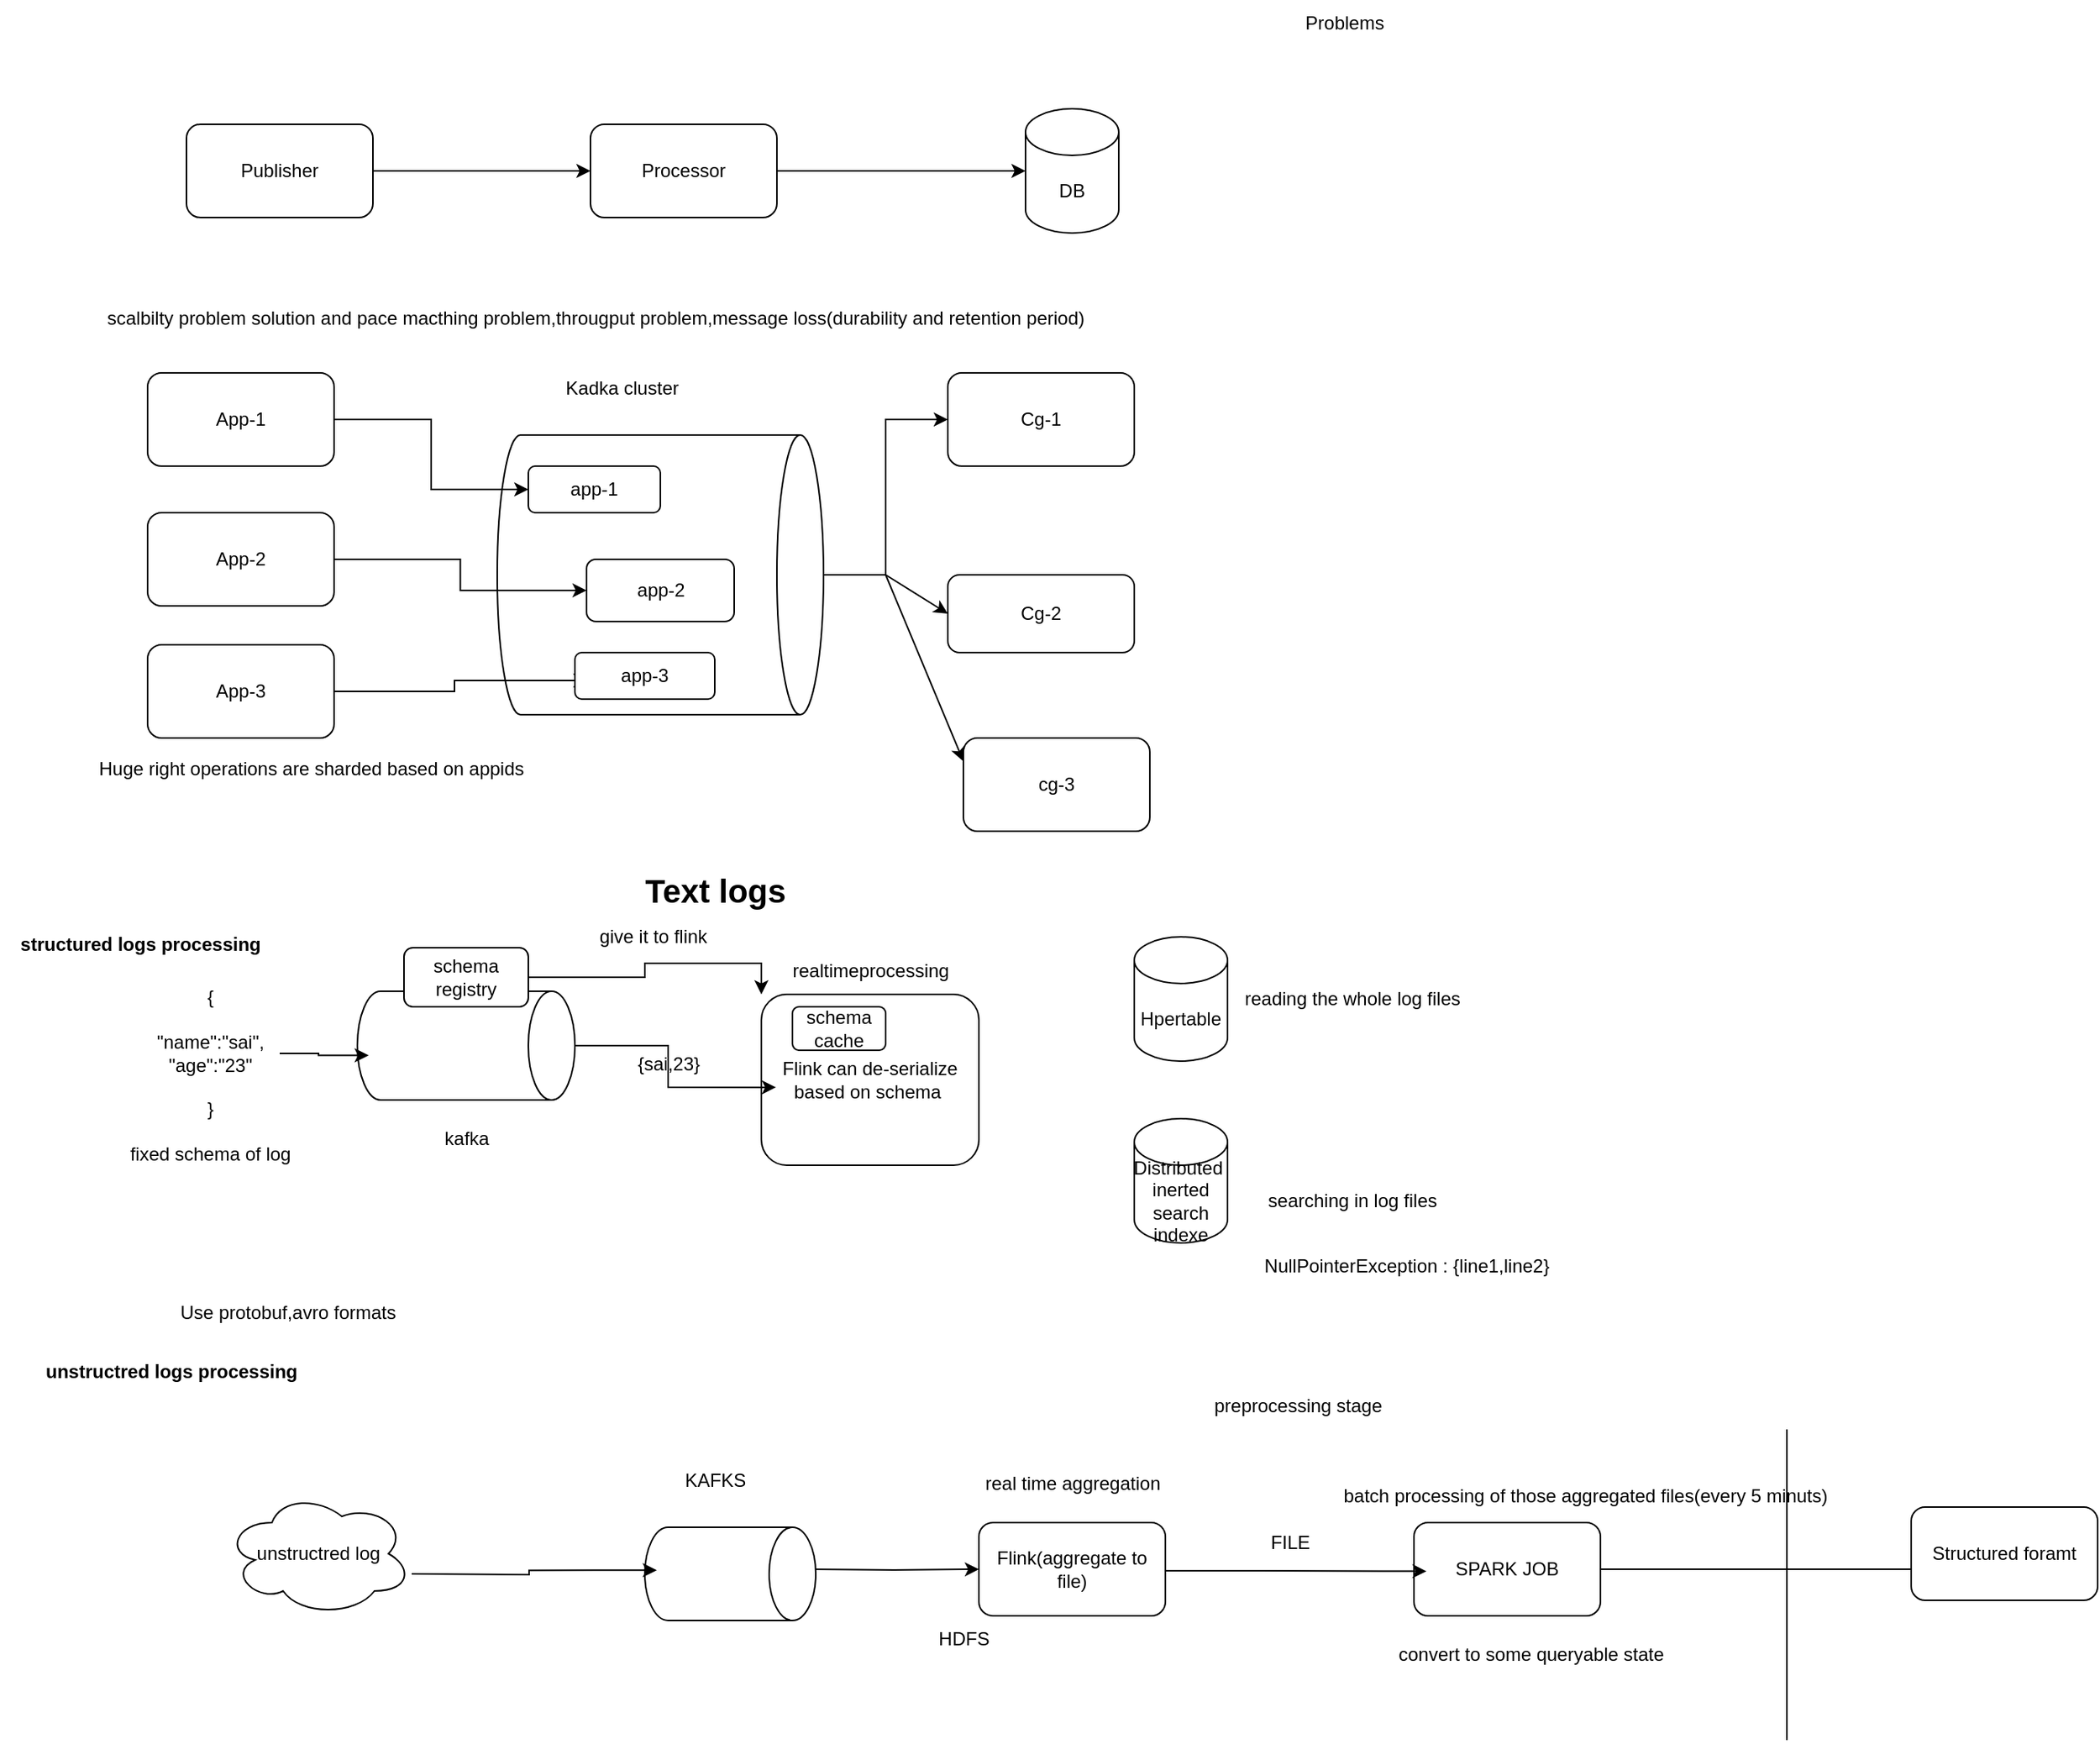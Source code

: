 <mxfile version="26.0.5">
  <diagram name="Page-1" id="fbrGblQ0Jxa6JTfF2wjv">
    <mxGraphModel dx="3094" dy="412" grid="1" gridSize="10" guides="1" tooltips="1" connect="1" arrows="1" fold="1" page="1" pageScale="1" pageWidth="2300" pageHeight="2300" math="0" shadow="0">
      <root>
        <mxCell id="0" />
        <mxCell id="1" parent="0" />
        <mxCell id="SqJxspUXISPDHeBOHrzl-10" value="" style="shape=cylinder3;whiteSpace=wrap;html=1;boundedLbl=1;backgroundOutline=1;size=15;rotation=90;" vertex="1" parent="1">
          <mxGeometry x="315" y="305" width="180" height="210" as="geometry" />
        </mxCell>
        <mxCell id="SqJxspUXISPDHeBOHrzl-1" value="Processor" style="rounded=1;whiteSpace=wrap;html=1;" vertex="1" parent="1">
          <mxGeometry x="360" y="120" width="120" height="60" as="geometry" />
        </mxCell>
        <mxCell id="SqJxspUXISPDHeBOHrzl-4" style="edgeStyle=orthogonalEdgeStyle;rounded=0;orthogonalLoop=1;jettySize=auto;html=1;entryX=0;entryY=0.5;entryDx=0;entryDy=0;" edge="1" parent="1" source="SqJxspUXISPDHeBOHrzl-2" target="SqJxspUXISPDHeBOHrzl-1">
          <mxGeometry relative="1" as="geometry" />
        </mxCell>
        <mxCell id="SqJxspUXISPDHeBOHrzl-2" value="Publisher" style="rounded=1;whiteSpace=wrap;html=1;" vertex="1" parent="1">
          <mxGeometry x="100" y="120" width="120" height="60" as="geometry" />
        </mxCell>
        <mxCell id="SqJxspUXISPDHeBOHrzl-3" value="DB" style="shape=cylinder3;whiteSpace=wrap;html=1;boundedLbl=1;backgroundOutline=1;size=15;" vertex="1" parent="1">
          <mxGeometry x="640" y="110" width="60" height="80" as="geometry" />
        </mxCell>
        <mxCell id="SqJxspUXISPDHeBOHrzl-5" style="edgeStyle=orthogonalEdgeStyle;rounded=0;orthogonalLoop=1;jettySize=auto;html=1;entryX=0;entryY=0.5;entryDx=0;entryDy=0;entryPerimeter=0;" edge="1" parent="1" source="SqJxspUXISPDHeBOHrzl-1" target="SqJxspUXISPDHeBOHrzl-3">
          <mxGeometry relative="1" as="geometry" />
        </mxCell>
        <mxCell id="SqJxspUXISPDHeBOHrzl-6" value="Problems" style="text;html=1;align=center;verticalAlign=middle;resizable=0;points=[];autosize=1;strokeColor=none;fillColor=none;" vertex="1" parent="1">
          <mxGeometry x="810" y="40" width="70" height="30" as="geometry" />
        </mxCell>
        <mxCell id="SqJxspUXISPDHeBOHrzl-21" style="edgeStyle=orthogonalEdgeStyle;rounded=0;orthogonalLoop=1;jettySize=auto;html=1;" edge="1" parent="1" source="SqJxspUXISPDHeBOHrzl-7" target="SqJxspUXISPDHeBOHrzl-11">
          <mxGeometry relative="1" as="geometry" />
        </mxCell>
        <mxCell id="SqJxspUXISPDHeBOHrzl-7" value="App-1" style="rounded=1;whiteSpace=wrap;html=1;" vertex="1" parent="1">
          <mxGeometry x="75" y="280" width="120" height="60" as="geometry" />
        </mxCell>
        <mxCell id="SqJxspUXISPDHeBOHrzl-19" style="edgeStyle=orthogonalEdgeStyle;rounded=0;orthogonalLoop=1;jettySize=auto;html=1;entryX=0;entryY=0.5;entryDx=0;entryDy=0;" edge="1" parent="1" source="SqJxspUXISPDHeBOHrzl-8" target="SqJxspUXISPDHeBOHrzl-16">
          <mxGeometry relative="1" as="geometry" />
        </mxCell>
        <mxCell id="SqJxspUXISPDHeBOHrzl-8" value="App-2" style="rounded=1;whiteSpace=wrap;html=1;" vertex="1" parent="1">
          <mxGeometry x="75" y="370" width="120" height="60" as="geometry" />
        </mxCell>
        <mxCell id="SqJxspUXISPDHeBOHrzl-20" style="edgeStyle=orthogonalEdgeStyle;rounded=0;orthogonalLoop=1;jettySize=auto;html=1;entryX=0.089;entryY=0.6;entryDx=0;entryDy=0;entryPerimeter=0;" edge="1" parent="1" source="SqJxspUXISPDHeBOHrzl-9" target="SqJxspUXISPDHeBOHrzl-13">
          <mxGeometry relative="1" as="geometry">
            <mxPoint x="270" y="480" as="targetPoint" />
          </mxGeometry>
        </mxCell>
        <mxCell id="SqJxspUXISPDHeBOHrzl-9" value="App-3" style="rounded=1;whiteSpace=wrap;html=1;" vertex="1" parent="1">
          <mxGeometry x="75" y="455" width="120" height="60" as="geometry" />
        </mxCell>
        <mxCell id="SqJxspUXISPDHeBOHrzl-22" style="edgeStyle=orthogonalEdgeStyle;rounded=0;orthogonalLoop=1;jettySize=auto;html=1;" edge="1" parent="1" source="SqJxspUXISPDHeBOHrzl-10" target="SqJxspUXISPDHeBOHrzl-15">
          <mxGeometry relative="1" as="geometry" />
        </mxCell>
        <mxCell id="SqJxspUXISPDHeBOHrzl-11" value="app-1" style="rounded=1;whiteSpace=wrap;html=1;" vertex="1" parent="1">
          <mxGeometry x="320" y="340" width="85" height="30" as="geometry" />
        </mxCell>
        <mxCell id="SqJxspUXISPDHeBOHrzl-12" value="Cg-2" style="rounded=1;whiteSpace=wrap;html=1;" vertex="1" parent="1">
          <mxGeometry x="590" y="410" width="120" height="50" as="geometry" />
        </mxCell>
        <mxCell id="SqJxspUXISPDHeBOHrzl-13" value="app-3" style="rounded=1;whiteSpace=wrap;html=1;" vertex="1" parent="1">
          <mxGeometry x="350" y="460" width="90" height="30" as="geometry" />
        </mxCell>
        <mxCell id="SqJxspUXISPDHeBOHrzl-14" value="Kadka cluster" style="text;html=1;align=center;verticalAlign=middle;resizable=0;points=[];autosize=1;strokeColor=none;fillColor=none;" vertex="1" parent="1">
          <mxGeometry x="330" y="275" width="100" height="30" as="geometry" />
        </mxCell>
        <mxCell id="SqJxspUXISPDHeBOHrzl-15" value="Cg-1" style="rounded=1;whiteSpace=wrap;html=1;" vertex="1" parent="1">
          <mxGeometry x="590" y="280" width="120" height="60" as="geometry" />
        </mxCell>
        <mxCell id="SqJxspUXISPDHeBOHrzl-16" value="app-2" style="rounded=1;whiteSpace=wrap;html=1;" vertex="1" parent="1">
          <mxGeometry x="357.5" y="400" width="95" height="40" as="geometry" />
        </mxCell>
        <mxCell id="SqJxspUXISPDHeBOHrzl-17" value="cg-3" style="rounded=1;whiteSpace=wrap;html=1;" vertex="1" parent="1">
          <mxGeometry x="600" y="515" width="120" height="60" as="geometry" />
        </mxCell>
        <mxCell id="SqJxspUXISPDHeBOHrzl-23" value="" style="endArrow=classic;html=1;rounded=0;entryX=0;entryY=0.5;entryDx=0;entryDy=0;" edge="1" parent="1" target="SqJxspUXISPDHeBOHrzl-12">
          <mxGeometry width="50" height="50" relative="1" as="geometry">
            <mxPoint x="550" y="410" as="sourcePoint" />
            <mxPoint x="430" y="370" as="targetPoint" />
          </mxGeometry>
        </mxCell>
        <mxCell id="SqJxspUXISPDHeBOHrzl-24" value="" style="endArrow=classic;html=1;rounded=0;entryX=0;entryY=0.25;entryDx=0;entryDy=0;" edge="1" parent="1" target="SqJxspUXISPDHeBOHrzl-17">
          <mxGeometry width="50" height="50" relative="1" as="geometry">
            <mxPoint x="550" y="410" as="sourcePoint" />
            <mxPoint x="430" y="370" as="targetPoint" />
          </mxGeometry>
        </mxCell>
        <mxCell id="SqJxspUXISPDHeBOHrzl-25" value="scalbilty problem solution and pace macthing problem,througput problem,message loss(durability and retention period)" style="text;html=1;align=center;verticalAlign=middle;resizable=0;points=[];autosize=1;strokeColor=none;fillColor=none;" vertex="1" parent="1">
          <mxGeometry x="37.5" y="230" width="650" height="30" as="geometry" />
        </mxCell>
        <mxCell id="SqJxspUXISPDHeBOHrzl-26" value="&lt;b&gt;structured logs processing&lt;/b&gt;" style="text;html=1;align=center;verticalAlign=middle;resizable=0;points=[];autosize=1;strokeColor=none;fillColor=none;" vertex="1" parent="1">
          <mxGeometry x="-20" y="633" width="180" height="30" as="geometry" />
        </mxCell>
        <mxCell id="SqJxspUXISPDHeBOHrzl-27" value="&lt;b&gt;unstructred logs processing&lt;/b&gt;" style="text;html=1;align=center;verticalAlign=middle;resizable=0;points=[];autosize=1;strokeColor=none;fillColor=none;" vertex="1" parent="1">
          <mxGeometry x="-5" y="908" width="190" height="30" as="geometry" />
        </mxCell>
        <mxCell id="SqJxspUXISPDHeBOHrzl-28" value="Huge right operations are sharded based on appids" style="text;html=1;align=center;verticalAlign=middle;resizable=0;points=[];autosize=1;strokeColor=none;fillColor=none;" vertex="1" parent="1">
          <mxGeometry x="30" y="520" width="300" height="30" as="geometry" />
        </mxCell>
        <mxCell id="SqJxspUXISPDHeBOHrzl-29" value="Flink(aggregate to file)" style="rounded=1;whiteSpace=wrap;html=1;" vertex="1" parent="1">
          <mxGeometry x="610" y="1020" width="120" height="60" as="geometry" />
        </mxCell>
        <mxCell id="SqJxspUXISPDHeBOHrzl-70" style="edgeStyle=orthogonalEdgeStyle;rounded=0;orthogonalLoop=1;jettySize=auto;html=1;" edge="1" parent="1" source="SqJxspUXISPDHeBOHrzl-30">
          <mxGeometry relative="1" as="geometry">
            <mxPoint x="1240" y="1050" as="targetPoint" />
          </mxGeometry>
        </mxCell>
        <mxCell id="SqJxspUXISPDHeBOHrzl-30" value="SPARK JOB" style="rounded=1;whiteSpace=wrap;html=1;" vertex="1" parent="1">
          <mxGeometry x="890" y="1020" width="120" height="60" as="geometry" />
        </mxCell>
        <mxCell id="SqJxspUXISPDHeBOHrzl-31" value="real time aggregation" style="text;html=1;align=center;verticalAlign=middle;resizable=0;points=[];autosize=1;strokeColor=none;fillColor=none;" vertex="1" parent="1">
          <mxGeometry x="600" y="980" width="140" height="30" as="geometry" />
        </mxCell>
        <mxCell id="SqJxspUXISPDHeBOHrzl-32" value="batch processing of those aggregated files(every 5 minuts)" style="text;html=1;align=center;verticalAlign=middle;resizable=0;points=[];autosize=1;strokeColor=none;fillColor=none;" vertex="1" parent="1">
          <mxGeometry x="830" y="988" width="340" height="30" as="geometry" />
        </mxCell>
        <mxCell id="SqJxspUXISPDHeBOHrzl-33" style="edgeStyle=orthogonalEdgeStyle;rounded=0;orthogonalLoop=1;jettySize=auto;html=1;entryX=0.067;entryY=0.522;entryDx=0;entryDy=0;entryPerimeter=0;" edge="1" parent="1" source="SqJxspUXISPDHeBOHrzl-29" target="SqJxspUXISPDHeBOHrzl-30">
          <mxGeometry relative="1" as="geometry">
            <Array as="points">
              <mxPoint x="790" y="1051" />
              <mxPoint x="790" y="1051" />
            </Array>
          </mxGeometry>
        </mxCell>
        <mxCell id="SqJxspUXISPDHeBOHrzl-34" value="Flink can de-serialize based on schema&amp;nbsp;" style="rounded=1;whiteSpace=wrap;html=1;" vertex="1" parent="1">
          <mxGeometry x="470" y="680" width="140" height="110" as="geometry" />
        </mxCell>
        <mxCell id="SqJxspUXISPDHeBOHrzl-35" value="realtimeprocessing" style="text;html=1;align=center;verticalAlign=middle;resizable=0;points=[];autosize=1;strokeColor=none;fillColor=none;" vertex="1" parent="1">
          <mxGeometry x="480" y="650" width="120" height="30" as="geometry" />
        </mxCell>
        <mxCell id="SqJxspUXISPDHeBOHrzl-36" value="" style="endArrow=none;html=1;rounded=0;" edge="1" parent="1">
          <mxGeometry width="50" height="50" relative="1" as="geometry">
            <mxPoint x="1130" y="1160" as="sourcePoint" />
            <mxPoint x="1130" y="960" as="targetPoint" />
          </mxGeometry>
        </mxCell>
        <mxCell id="SqJxspUXISPDHeBOHrzl-37" value="preprocessing stage" style="text;html=1;align=center;verticalAlign=middle;resizable=0;points=[];autosize=1;strokeColor=none;fillColor=none;" vertex="1" parent="1">
          <mxGeometry x="750" y="930" width="130" height="30" as="geometry" />
        </mxCell>
        <mxCell id="SqJxspUXISPDHeBOHrzl-38" value="" style="shape=cylinder3;whiteSpace=wrap;html=1;boundedLbl=1;backgroundOutline=1;size=15;rotation=90;" vertex="1" parent="1">
          <mxGeometry x="245" y="643" width="70" height="140" as="geometry" />
        </mxCell>
        <mxCell id="SqJxspUXISPDHeBOHrzl-39" value="Hpertable" style="shape=cylinder3;whiteSpace=wrap;html=1;boundedLbl=1;backgroundOutline=1;size=15;" vertex="1" parent="1">
          <mxGeometry x="710" y="643" width="60" height="80" as="geometry" />
        </mxCell>
        <mxCell id="SqJxspUXISPDHeBOHrzl-40" value="reading the whole log files" style="text;html=1;align=center;verticalAlign=middle;resizable=0;points=[];autosize=1;strokeColor=none;fillColor=none;" vertex="1" parent="1">
          <mxGeometry x="770" y="668" width="160" height="30" as="geometry" />
        </mxCell>
        <mxCell id="SqJxspUXISPDHeBOHrzl-41" value="Distributed&amp;nbsp; inerted search indexe" style="shape=cylinder3;whiteSpace=wrap;html=1;boundedLbl=1;backgroundOutline=1;size=15;" vertex="1" parent="1">
          <mxGeometry x="710" y="760" width="60" height="80" as="geometry" />
        </mxCell>
        <mxCell id="SqJxspUXISPDHeBOHrzl-42" value="searching in log files" style="text;html=1;align=center;verticalAlign=middle;resizable=0;points=[];autosize=1;strokeColor=none;fillColor=none;" vertex="1" parent="1">
          <mxGeometry x="785" y="798" width="130" height="30" as="geometry" />
        </mxCell>
        <mxCell id="SqJxspUXISPDHeBOHrzl-43" value="NullPointerException : {line1,line2}" style="text;html=1;align=center;verticalAlign=middle;resizable=0;points=[];autosize=1;strokeColor=none;fillColor=none;" vertex="1" parent="1">
          <mxGeometry x="780" y="840" width="210" height="30" as="geometry" />
        </mxCell>
        <mxCell id="SqJxspUXISPDHeBOHrzl-48" style="edgeStyle=orthogonalEdgeStyle;rounded=0;orthogonalLoop=1;jettySize=auto;html=1;entryX=0;entryY=0;entryDx=0;entryDy=0;" edge="1" parent="1" source="SqJxspUXISPDHeBOHrzl-44" target="SqJxspUXISPDHeBOHrzl-34">
          <mxGeometry relative="1" as="geometry" />
        </mxCell>
        <mxCell id="SqJxspUXISPDHeBOHrzl-44" value="schema registry" style="rounded=1;whiteSpace=wrap;html=1;" vertex="1" parent="1">
          <mxGeometry x="240" y="650" width="80" height="38" as="geometry" />
        </mxCell>
        <mxCell id="SqJxspUXISPDHeBOHrzl-46" value="kafka" style="text;html=1;align=center;verticalAlign=middle;resizable=0;points=[];autosize=1;strokeColor=none;fillColor=none;" vertex="1" parent="1">
          <mxGeometry x="255" y="758" width="50" height="30" as="geometry" />
        </mxCell>
        <mxCell id="SqJxspUXISPDHeBOHrzl-47" style="edgeStyle=orthogonalEdgeStyle;rounded=0;orthogonalLoop=1;jettySize=auto;html=1;entryX=0.067;entryY=0.544;entryDx=0;entryDy=0;entryPerimeter=0;" edge="1" parent="1" source="SqJxspUXISPDHeBOHrzl-38" target="SqJxspUXISPDHeBOHrzl-34">
          <mxGeometry relative="1" as="geometry" />
        </mxCell>
        <mxCell id="SqJxspUXISPDHeBOHrzl-49" value="give it to flink" style="text;html=1;align=center;verticalAlign=middle;resizable=0;points=[];autosize=1;strokeColor=none;fillColor=none;" vertex="1" parent="1">
          <mxGeometry x="355" y="628" width="90" height="30" as="geometry" />
        </mxCell>
        <mxCell id="SqJxspUXISPDHeBOHrzl-50" value="{&lt;div&gt;&lt;br&gt;&lt;/div&gt;&lt;div&gt;&quot;name&quot;:&quot;sai&quot;,&lt;/div&gt;&lt;div&gt;&quot;age&quot;:&quot;23&quot;&lt;/div&gt;&lt;div&gt;&lt;br&gt;&lt;/div&gt;&lt;div&gt;}&lt;/div&gt;" style="text;html=1;align=center;verticalAlign=middle;resizable=0;points=[];autosize=1;strokeColor=none;fillColor=none;" vertex="1" parent="1">
          <mxGeometry x="70" y="668" width="90" height="100" as="geometry" />
        </mxCell>
        <mxCell id="SqJxspUXISPDHeBOHrzl-51" value="fixed schema of log" style="text;html=1;align=center;verticalAlign=middle;resizable=0;points=[];autosize=1;strokeColor=none;fillColor=none;" vertex="1" parent="1">
          <mxGeometry x="50" y="768" width="130" height="30" as="geometry" />
        </mxCell>
        <mxCell id="SqJxspUXISPDHeBOHrzl-52" value="Use protobuf,avro formats" style="text;html=1;align=center;verticalAlign=middle;resizable=0;points=[];autosize=1;strokeColor=none;fillColor=none;" vertex="1" parent="1">
          <mxGeometry x="85" y="870" width="160" height="30" as="geometry" />
        </mxCell>
        <mxCell id="SqJxspUXISPDHeBOHrzl-53" value="{sai,23}" style="text;html=1;align=center;verticalAlign=middle;resizable=0;points=[];autosize=1;strokeColor=none;fillColor=none;" vertex="1" parent="1">
          <mxGeometry x="380" y="710" width="60" height="30" as="geometry" />
        </mxCell>
        <mxCell id="SqJxspUXISPDHeBOHrzl-54" style="edgeStyle=orthogonalEdgeStyle;rounded=0;orthogonalLoop=1;jettySize=auto;html=1;entryX=0.59;entryY=0.948;entryDx=0;entryDy=0;entryPerimeter=0;" edge="1" parent="1" source="SqJxspUXISPDHeBOHrzl-50" target="SqJxspUXISPDHeBOHrzl-38">
          <mxGeometry relative="1" as="geometry" />
        </mxCell>
        <mxCell id="SqJxspUXISPDHeBOHrzl-55" value="schema cache" style="rounded=1;whiteSpace=wrap;html=1;" vertex="1" parent="1">
          <mxGeometry x="490" y="688" width="60" height="28" as="geometry" />
        </mxCell>
        <mxCell id="SqJxspUXISPDHeBOHrzl-59" value="&lt;b&gt;&lt;font style=&quot;font-size: 21px;&quot;&gt;Text logs&lt;/font&gt;&lt;/b&gt;" style="text;html=1;align=center;verticalAlign=middle;resizable=0;points=[];autosize=1;strokeColor=none;fillColor=none;" vertex="1" parent="1">
          <mxGeometry x="385" y="593" width="110" height="40" as="geometry" />
        </mxCell>
        <mxCell id="SqJxspUXISPDHeBOHrzl-60" value="HDFS" style="text;html=1;align=center;verticalAlign=middle;resizable=0;points=[];autosize=1;strokeColor=none;fillColor=none;" vertex="1" parent="1">
          <mxGeometry x="570" y="1080" width="60" height="30" as="geometry" />
        </mxCell>
        <mxCell id="SqJxspUXISPDHeBOHrzl-63" value="FILE" style="text;html=1;align=center;verticalAlign=middle;resizable=0;points=[];autosize=1;strokeColor=none;fillColor=none;" vertex="1" parent="1">
          <mxGeometry x="785" y="1018" width="50" height="30" as="geometry" />
        </mxCell>
        <mxCell id="SqJxspUXISPDHeBOHrzl-65" style="edgeStyle=orthogonalEdgeStyle;rounded=0;orthogonalLoop=1;jettySize=auto;html=1;entryX=0;entryY=0.5;entryDx=0;entryDy=0;" edge="1" parent="1" target="SqJxspUXISPDHeBOHrzl-29">
          <mxGeometry relative="1" as="geometry">
            <mxPoint x="500" y="1050" as="sourcePoint" />
          </mxGeometry>
        </mxCell>
        <mxCell id="SqJxspUXISPDHeBOHrzl-64" value="" style="shape=cylinder3;whiteSpace=wrap;html=1;boundedLbl=1;backgroundOutline=1;size=15;rotation=90;" vertex="1" parent="1">
          <mxGeometry x="420" y="998" width="60" height="110" as="geometry" />
        </mxCell>
        <mxCell id="SqJxspUXISPDHeBOHrzl-66" value="KAFKS" style="text;html=1;align=center;verticalAlign=middle;resizable=0;points=[];autosize=1;strokeColor=none;fillColor=none;" vertex="1" parent="1">
          <mxGeometry x="410" y="978" width="60" height="30" as="geometry" />
        </mxCell>
        <mxCell id="SqJxspUXISPDHeBOHrzl-69" value="convert to some queryable state" style="text;html=1;align=center;verticalAlign=middle;resizable=0;points=[];autosize=1;strokeColor=none;fillColor=none;" vertex="1" parent="1">
          <mxGeometry x="870" y="1090" width="190" height="30" as="geometry" />
        </mxCell>
        <mxCell id="SqJxspUXISPDHeBOHrzl-75" style="edgeStyle=orthogonalEdgeStyle;rounded=0;orthogonalLoop=1;jettySize=auto;html=1;entryX=0.461;entryY=0.93;entryDx=0;entryDy=0;entryPerimeter=0;" edge="1" parent="1" target="SqJxspUXISPDHeBOHrzl-64">
          <mxGeometry relative="1" as="geometry">
            <mxPoint x="245" y="1053" as="sourcePoint" />
          </mxGeometry>
        </mxCell>
        <mxCell id="SqJxspUXISPDHeBOHrzl-76" value="unstructred log" style="ellipse;shape=cloud;whiteSpace=wrap;html=1;" vertex="1" parent="1">
          <mxGeometry x="125" y="1000" width="120" height="80" as="geometry" />
        </mxCell>
        <mxCell id="SqJxspUXISPDHeBOHrzl-77" value="Structured foramt" style="rounded=1;whiteSpace=wrap;html=1;" vertex="1" parent="1">
          <mxGeometry x="1210" y="1010" width="120" height="60" as="geometry" />
        </mxCell>
      </root>
    </mxGraphModel>
  </diagram>
</mxfile>
